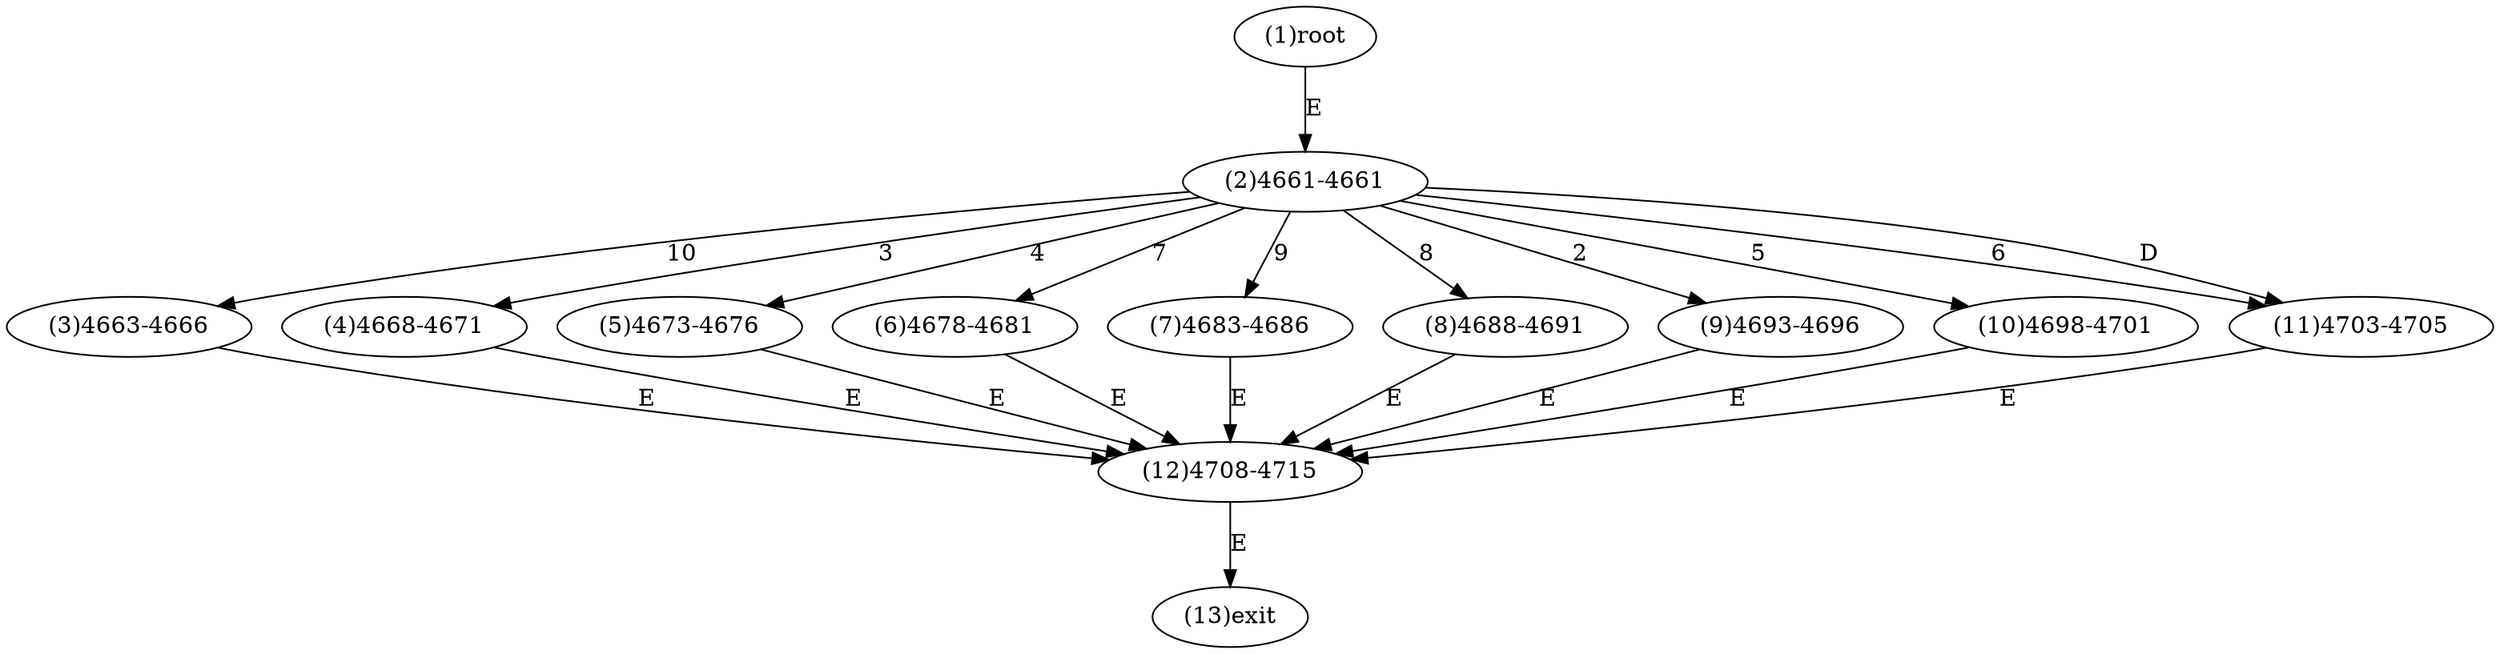 digraph "" { 
1[ label="(1)root"];
2[ label="(2)4661-4661"];
3[ label="(3)4663-4666"];
4[ label="(4)4668-4671"];
5[ label="(5)4673-4676"];
6[ label="(6)4678-4681"];
7[ label="(7)4683-4686"];
8[ label="(8)4688-4691"];
9[ label="(9)4693-4696"];
10[ label="(10)4698-4701"];
11[ label="(11)4703-4705"];
12[ label="(12)4708-4715"];
13[ label="(13)exit"];
1->2[ label="E"];
2->9[ label="2"];
2->4[ label="3"];
2->5[ label="4"];
2->10[ label="5"];
2->11[ label="6"];
2->6[ label="7"];
2->8[ label="8"];
2->7[ label="9"];
2->3[ label="10"];
2->11[ label="D"];
3->12[ label="E"];
4->12[ label="E"];
5->12[ label="E"];
6->12[ label="E"];
7->12[ label="E"];
8->12[ label="E"];
9->12[ label="E"];
10->12[ label="E"];
11->12[ label="E"];
12->13[ label="E"];
}